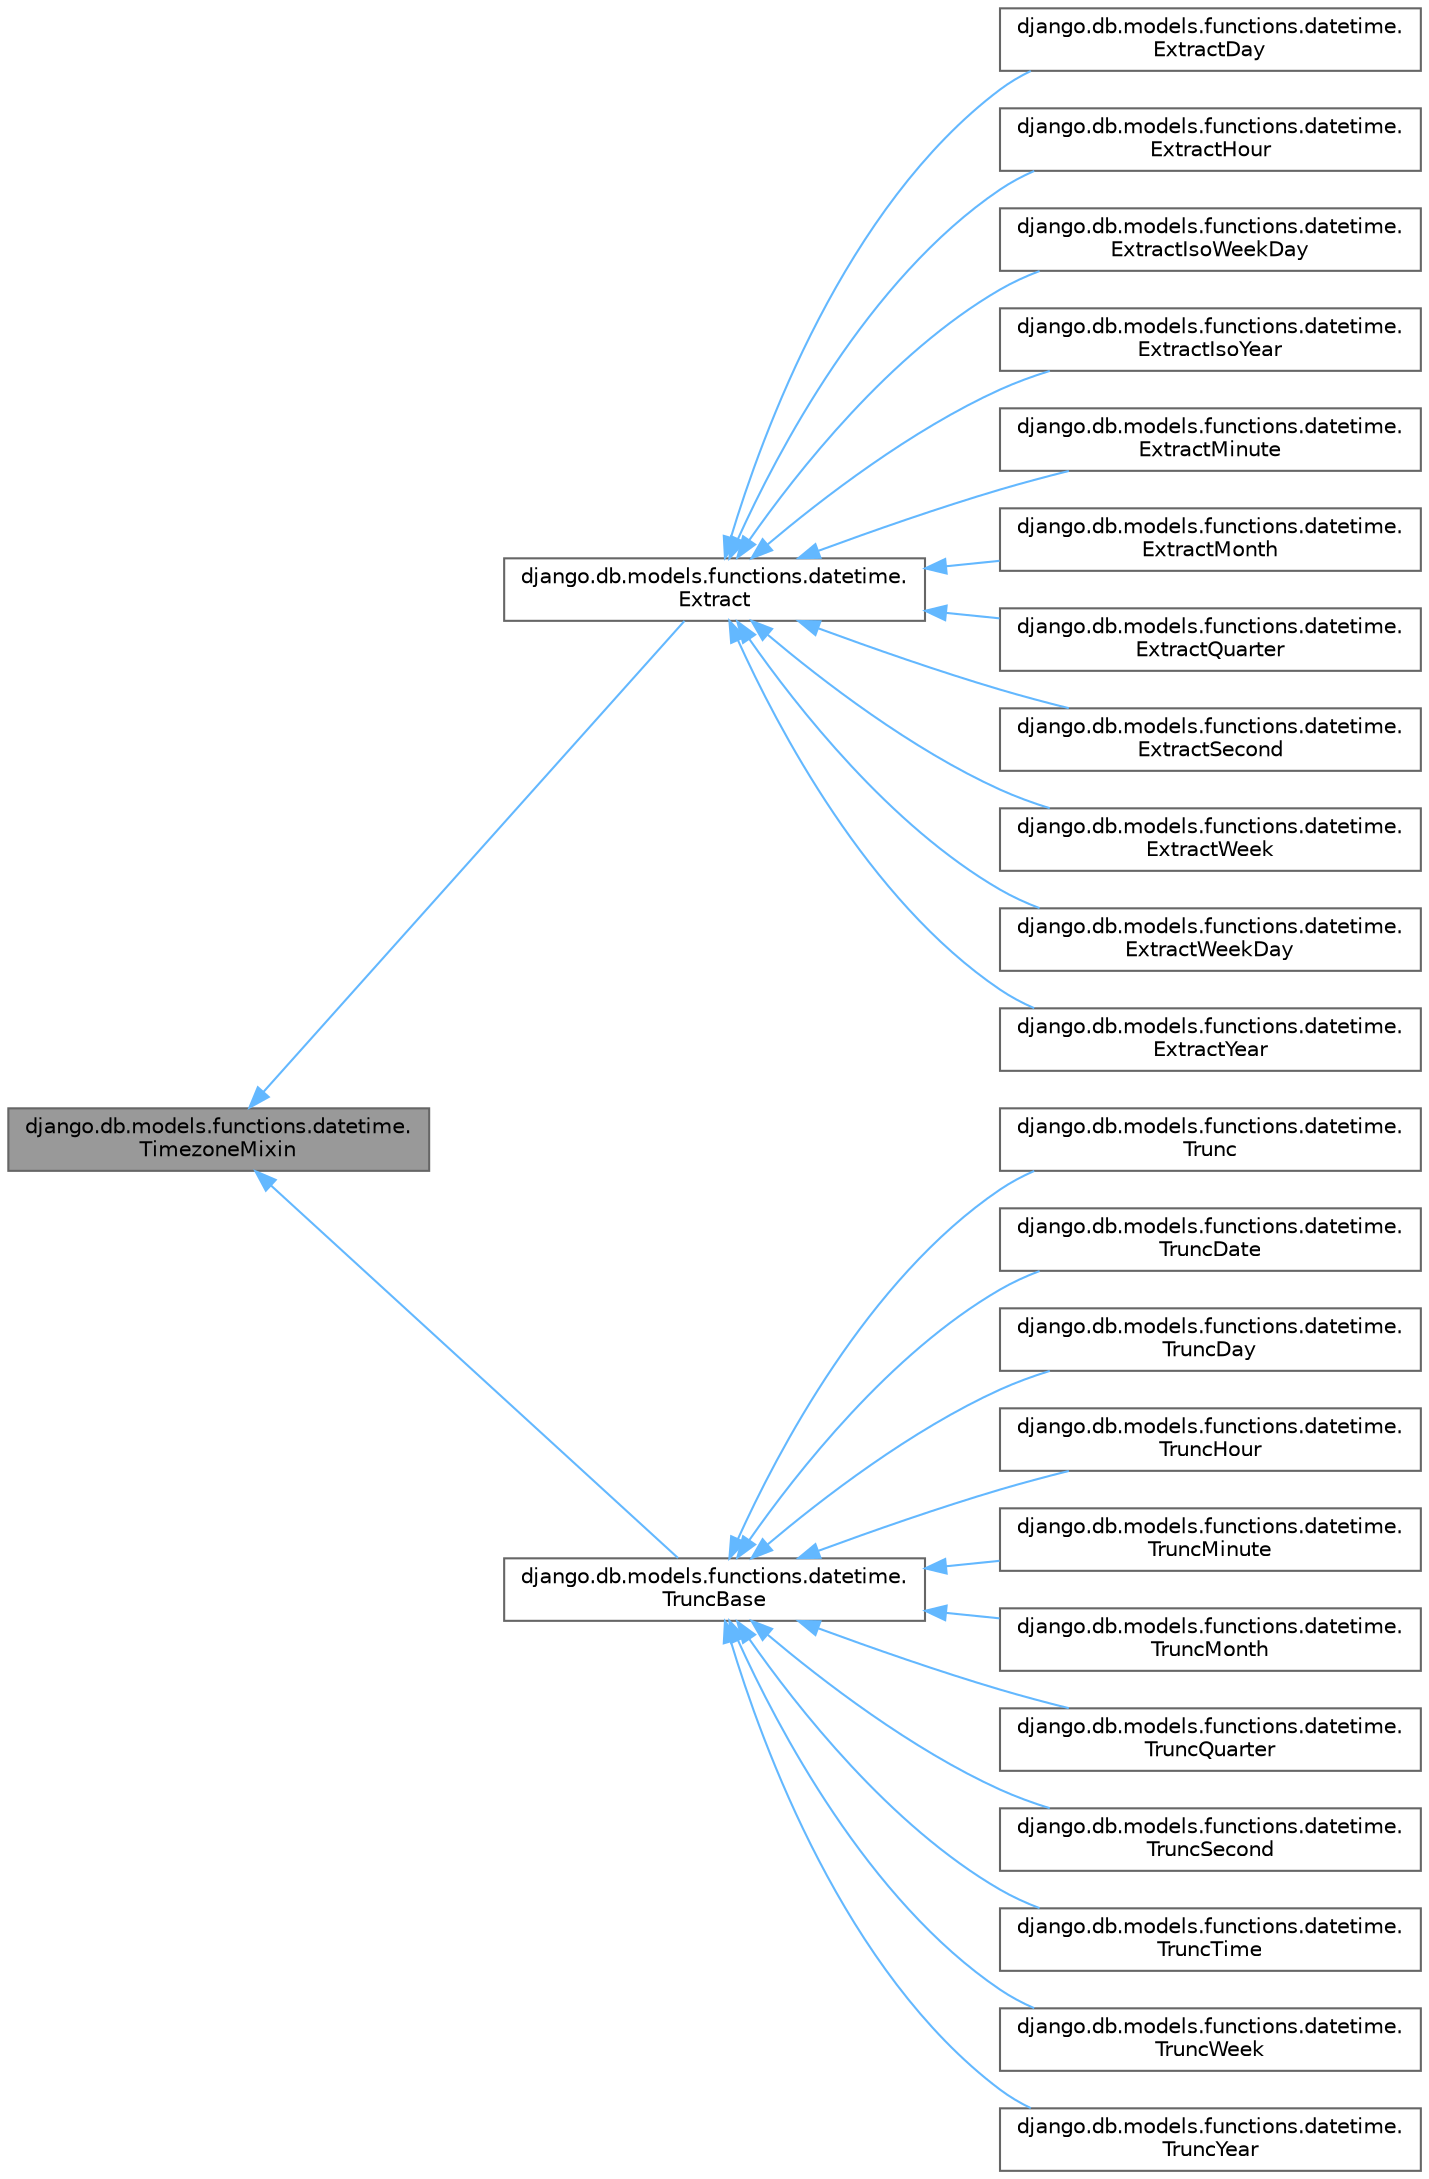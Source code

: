 digraph "django.db.models.functions.datetime.TimezoneMixin"
{
 // LATEX_PDF_SIZE
  bgcolor="transparent";
  edge [fontname=Helvetica,fontsize=10,labelfontname=Helvetica,labelfontsize=10];
  node [fontname=Helvetica,fontsize=10,shape=box,height=0.2,width=0.4];
  rankdir="LR";
  Node1 [id="Node000001",label="django.db.models.functions.datetime.\lTimezoneMixin",height=0.2,width=0.4,color="gray40", fillcolor="grey60", style="filled", fontcolor="black",tooltip=" "];
  Node1 -> Node2 [id="edge25_Node000001_Node000002",dir="back",color="steelblue1",style="solid",tooltip=" "];
  Node2 [id="Node000002",label="django.db.models.functions.datetime.\lExtract",height=0.2,width=0.4,color="gray40", fillcolor="white", style="filled",URL="$classdjango_1_1db_1_1models_1_1functions_1_1datetime_1_1Extract.html",tooltip=" "];
  Node2 -> Node3 [id="edge26_Node000002_Node000003",dir="back",color="steelblue1",style="solid",tooltip=" "];
  Node3 [id="Node000003",label="django.db.models.functions.datetime.\lExtractDay",height=0.2,width=0.4,color="gray40", fillcolor="white", style="filled",URL="$classdjango_1_1db_1_1models_1_1functions_1_1datetime_1_1ExtractDay.html",tooltip=" "];
  Node2 -> Node4 [id="edge27_Node000002_Node000004",dir="back",color="steelblue1",style="solid",tooltip=" "];
  Node4 [id="Node000004",label="django.db.models.functions.datetime.\lExtractHour",height=0.2,width=0.4,color="gray40", fillcolor="white", style="filled",URL="$classdjango_1_1db_1_1models_1_1functions_1_1datetime_1_1ExtractHour.html",tooltip=" "];
  Node2 -> Node5 [id="edge28_Node000002_Node000005",dir="back",color="steelblue1",style="solid",tooltip=" "];
  Node5 [id="Node000005",label="django.db.models.functions.datetime.\lExtractIsoWeekDay",height=0.2,width=0.4,color="gray40", fillcolor="white", style="filled",URL="$classdjango_1_1db_1_1models_1_1functions_1_1datetime_1_1ExtractIsoWeekDay.html",tooltip=" "];
  Node2 -> Node6 [id="edge29_Node000002_Node000006",dir="back",color="steelblue1",style="solid",tooltip=" "];
  Node6 [id="Node000006",label="django.db.models.functions.datetime.\lExtractIsoYear",height=0.2,width=0.4,color="gray40", fillcolor="white", style="filled",URL="$classdjango_1_1db_1_1models_1_1functions_1_1datetime_1_1ExtractIsoYear.html",tooltip=" "];
  Node2 -> Node7 [id="edge30_Node000002_Node000007",dir="back",color="steelblue1",style="solid",tooltip=" "];
  Node7 [id="Node000007",label="django.db.models.functions.datetime.\lExtractMinute",height=0.2,width=0.4,color="gray40", fillcolor="white", style="filled",URL="$classdjango_1_1db_1_1models_1_1functions_1_1datetime_1_1ExtractMinute.html",tooltip=" "];
  Node2 -> Node8 [id="edge31_Node000002_Node000008",dir="back",color="steelblue1",style="solid",tooltip=" "];
  Node8 [id="Node000008",label="django.db.models.functions.datetime.\lExtractMonth",height=0.2,width=0.4,color="gray40", fillcolor="white", style="filled",URL="$classdjango_1_1db_1_1models_1_1functions_1_1datetime_1_1ExtractMonth.html",tooltip=" "];
  Node2 -> Node9 [id="edge32_Node000002_Node000009",dir="back",color="steelblue1",style="solid",tooltip=" "];
  Node9 [id="Node000009",label="django.db.models.functions.datetime.\lExtractQuarter",height=0.2,width=0.4,color="gray40", fillcolor="white", style="filled",URL="$classdjango_1_1db_1_1models_1_1functions_1_1datetime_1_1ExtractQuarter.html",tooltip=" "];
  Node2 -> Node10 [id="edge33_Node000002_Node000010",dir="back",color="steelblue1",style="solid",tooltip=" "];
  Node10 [id="Node000010",label="django.db.models.functions.datetime.\lExtractSecond",height=0.2,width=0.4,color="gray40", fillcolor="white", style="filled",URL="$classdjango_1_1db_1_1models_1_1functions_1_1datetime_1_1ExtractSecond.html",tooltip=" "];
  Node2 -> Node11 [id="edge34_Node000002_Node000011",dir="back",color="steelblue1",style="solid",tooltip=" "];
  Node11 [id="Node000011",label="django.db.models.functions.datetime.\lExtractWeek",height=0.2,width=0.4,color="gray40", fillcolor="white", style="filled",URL="$classdjango_1_1db_1_1models_1_1functions_1_1datetime_1_1ExtractWeek.html",tooltip=" "];
  Node2 -> Node12 [id="edge35_Node000002_Node000012",dir="back",color="steelblue1",style="solid",tooltip=" "];
  Node12 [id="Node000012",label="django.db.models.functions.datetime.\lExtractWeekDay",height=0.2,width=0.4,color="gray40", fillcolor="white", style="filled",URL="$classdjango_1_1db_1_1models_1_1functions_1_1datetime_1_1ExtractWeekDay.html",tooltip=" "];
  Node2 -> Node13 [id="edge36_Node000002_Node000013",dir="back",color="steelblue1",style="solid",tooltip=" "];
  Node13 [id="Node000013",label="django.db.models.functions.datetime.\lExtractYear",height=0.2,width=0.4,color="gray40", fillcolor="white", style="filled",URL="$classdjango_1_1db_1_1models_1_1functions_1_1datetime_1_1ExtractYear.html",tooltip=" "];
  Node1 -> Node14 [id="edge37_Node000001_Node000014",dir="back",color="steelblue1",style="solid",tooltip=" "];
  Node14 [id="Node000014",label="django.db.models.functions.datetime.\lTruncBase",height=0.2,width=0.4,color="gray40", fillcolor="white", style="filled",URL="$classdjango_1_1db_1_1models_1_1functions_1_1datetime_1_1TruncBase.html",tooltip=" "];
  Node14 -> Node15 [id="edge38_Node000014_Node000015",dir="back",color="steelblue1",style="solid",tooltip=" "];
  Node15 [id="Node000015",label="django.db.models.functions.datetime.\lTrunc",height=0.2,width=0.4,color="gray40", fillcolor="white", style="filled",URL="$classdjango_1_1db_1_1models_1_1functions_1_1datetime_1_1Trunc.html",tooltip=" "];
  Node14 -> Node16 [id="edge39_Node000014_Node000016",dir="back",color="steelblue1",style="solid",tooltip=" "];
  Node16 [id="Node000016",label="django.db.models.functions.datetime.\lTruncDate",height=0.2,width=0.4,color="gray40", fillcolor="white", style="filled",URL="$classdjango_1_1db_1_1models_1_1functions_1_1datetime_1_1TruncDate.html",tooltip=" "];
  Node14 -> Node17 [id="edge40_Node000014_Node000017",dir="back",color="steelblue1",style="solid",tooltip=" "];
  Node17 [id="Node000017",label="django.db.models.functions.datetime.\lTruncDay",height=0.2,width=0.4,color="gray40", fillcolor="white", style="filled",URL="$classdjango_1_1db_1_1models_1_1functions_1_1datetime_1_1TruncDay.html",tooltip=" "];
  Node14 -> Node18 [id="edge41_Node000014_Node000018",dir="back",color="steelblue1",style="solid",tooltip=" "];
  Node18 [id="Node000018",label="django.db.models.functions.datetime.\lTruncHour",height=0.2,width=0.4,color="gray40", fillcolor="white", style="filled",URL="$classdjango_1_1db_1_1models_1_1functions_1_1datetime_1_1TruncHour.html",tooltip=" "];
  Node14 -> Node19 [id="edge42_Node000014_Node000019",dir="back",color="steelblue1",style="solid",tooltip=" "];
  Node19 [id="Node000019",label="django.db.models.functions.datetime.\lTruncMinute",height=0.2,width=0.4,color="gray40", fillcolor="white", style="filled",URL="$classdjango_1_1db_1_1models_1_1functions_1_1datetime_1_1TruncMinute.html",tooltip=" "];
  Node14 -> Node20 [id="edge43_Node000014_Node000020",dir="back",color="steelblue1",style="solid",tooltip=" "];
  Node20 [id="Node000020",label="django.db.models.functions.datetime.\lTruncMonth",height=0.2,width=0.4,color="gray40", fillcolor="white", style="filled",URL="$classdjango_1_1db_1_1models_1_1functions_1_1datetime_1_1TruncMonth.html",tooltip=" "];
  Node14 -> Node21 [id="edge44_Node000014_Node000021",dir="back",color="steelblue1",style="solid",tooltip=" "];
  Node21 [id="Node000021",label="django.db.models.functions.datetime.\lTruncQuarter",height=0.2,width=0.4,color="gray40", fillcolor="white", style="filled",URL="$classdjango_1_1db_1_1models_1_1functions_1_1datetime_1_1TruncQuarter.html",tooltip=" "];
  Node14 -> Node22 [id="edge45_Node000014_Node000022",dir="back",color="steelblue1",style="solid",tooltip=" "];
  Node22 [id="Node000022",label="django.db.models.functions.datetime.\lTruncSecond",height=0.2,width=0.4,color="gray40", fillcolor="white", style="filled",URL="$classdjango_1_1db_1_1models_1_1functions_1_1datetime_1_1TruncSecond.html",tooltip=" "];
  Node14 -> Node23 [id="edge46_Node000014_Node000023",dir="back",color="steelblue1",style="solid",tooltip=" "];
  Node23 [id="Node000023",label="django.db.models.functions.datetime.\lTruncTime",height=0.2,width=0.4,color="gray40", fillcolor="white", style="filled",URL="$classdjango_1_1db_1_1models_1_1functions_1_1datetime_1_1TruncTime.html",tooltip=" "];
  Node14 -> Node24 [id="edge47_Node000014_Node000024",dir="back",color="steelblue1",style="solid",tooltip=" "];
  Node24 [id="Node000024",label="django.db.models.functions.datetime.\lTruncWeek",height=0.2,width=0.4,color="gray40", fillcolor="white", style="filled",URL="$classdjango_1_1db_1_1models_1_1functions_1_1datetime_1_1TruncWeek.html",tooltip=" "];
  Node14 -> Node25 [id="edge48_Node000014_Node000025",dir="back",color="steelblue1",style="solid",tooltip=" "];
  Node25 [id="Node000025",label="django.db.models.functions.datetime.\lTruncYear",height=0.2,width=0.4,color="gray40", fillcolor="white", style="filled",URL="$classdjango_1_1db_1_1models_1_1functions_1_1datetime_1_1TruncYear.html",tooltip=" "];
}
